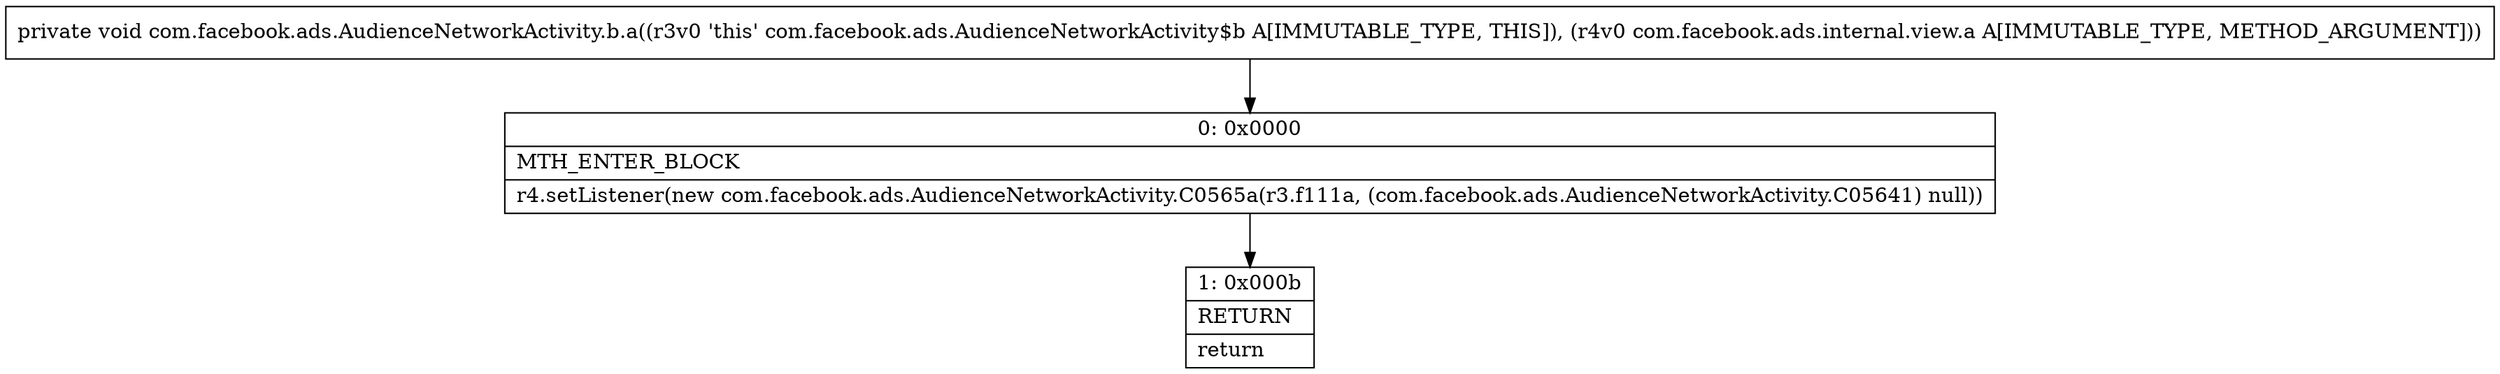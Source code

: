 digraph "CFG forcom.facebook.ads.AudienceNetworkActivity.b.a(Lcom\/facebook\/ads\/internal\/view\/a;)V" {
Node_0 [shape=record,label="{0\:\ 0x0000|MTH_ENTER_BLOCK\l|r4.setListener(new com.facebook.ads.AudienceNetworkActivity.C0565a(r3.f111a, (com.facebook.ads.AudienceNetworkActivity.C05641) null))\l}"];
Node_1 [shape=record,label="{1\:\ 0x000b|RETURN\l|return\l}"];
MethodNode[shape=record,label="{private void com.facebook.ads.AudienceNetworkActivity.b.a((r3v0 'this' com.facebook.ads.AudienceNetworkActivity$b A[IMMUTABLE_TYPE, THIS]), (r4v0 com.facebook.ads.internal.view.a A[IMMUTABLE_TYPE, METHOD_ARGUMENT])) }"];
MethodNode -> Node_0;
Node_0 -> Node_1;
}


